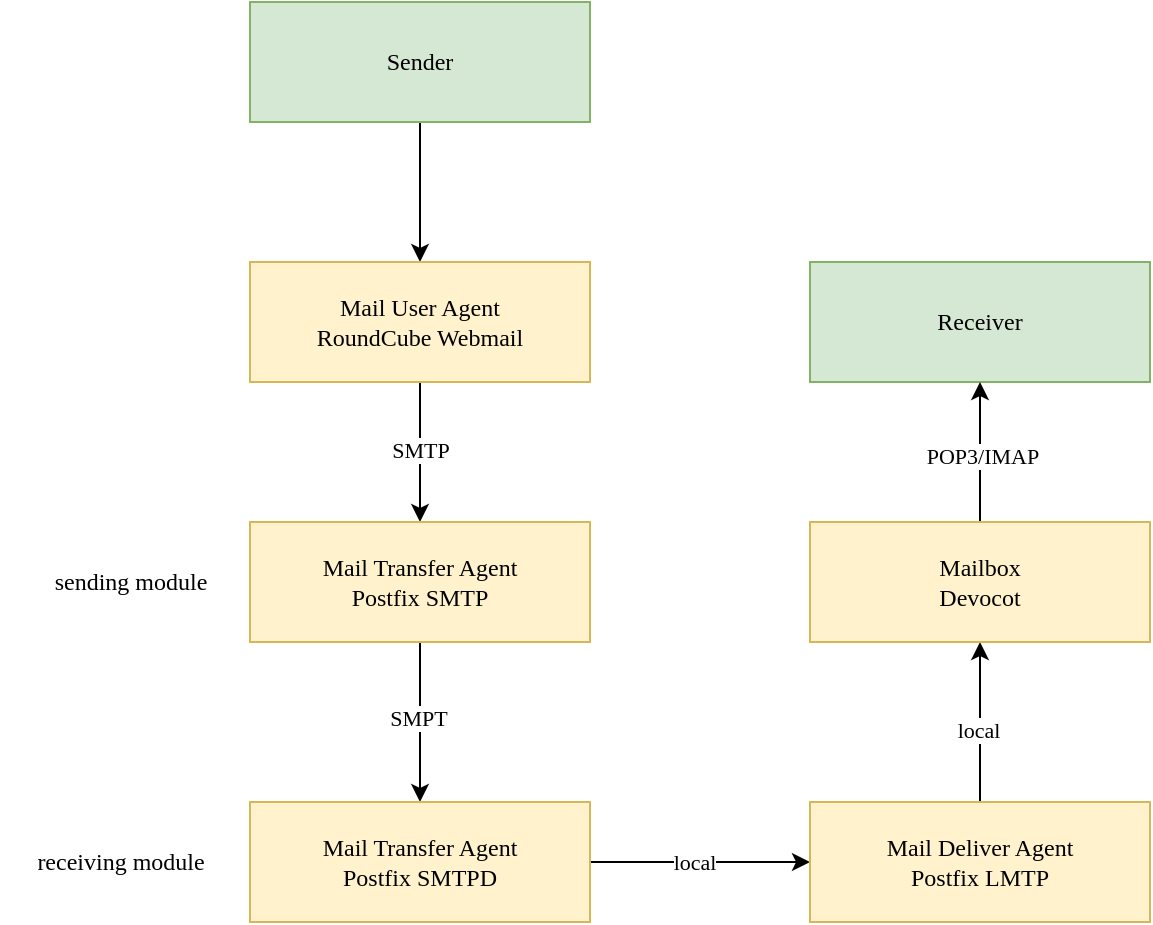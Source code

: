 <mxfile version="14.4.2" type="device"><diagram id="jJVEO3DKvDk6FdF_4QK2" name="第 1 页"><mxGraphModel dx="742" dy="540" grid="1" gridSize="10" guides="1" tooltips="1" connect="1" arrows="1" fold="1" page="1" pageScale="1" pageWidth="827" pageHeight="1169" math="0" shadow="0"><root><mxCell id="0"/><mxCell id="1" parent="0"/><mxCell id="mXYsXoYgq-VMvvL16rsp-9" style="edgeStyle=orthogonalEdgeStyle;rounded=0;orthogonalLoop=1;jettySize=auto;html=1;exitX=0.5;exitY=1;exitDx=0;exitDy=0;entryX=0.5;entryY=0;entryDx=0;entryDy=0;fontFamily=Verdana;" edge="1" parent="1" source="mXYsXoYgq-VMvvL16rsp-1" target="mXYsXoYgq-VMvvL16rsp-3"><mxGeometry relative="1" as="geometry"/></mxCell><mxCell id="mXYsXoYgq-VMvvL16rsp-1" value="Sender" style="rounded=0;whiteSpace=wrap;html=1;fontFamily=Verdana;fillColor=#d5e8d4;strokeColor=#82b366;" vertex="1" parent="1"><mxGeometry x="220" y="180" width="170" height="60" as="geometry"/></mxCell><mxCell id="mXYsXoYgq-VMvvL16rsp-2" value="Receiver" style="rounded=0;whiteSpace=wrap;html=1;fontFamily=Verdana;fillColor=#d5e8d4;strokeColor=#82b366;" vertex="1" parent="1"><mxGeometry x="500" y="310" width="170" height="60" as="geometry"/></mxCell><mxCell id="mXYsXoYgq-VMvvL16rsp-11" style="edgeStyle=orthogonalEdgeStyle;rounded=0;orthogonalLoop=1;jettySize=auto;html=1;exitX=0.5;exitY=1;exitDx=0;exitDy=0;entryX=0.5;entryY=0;entryDx=0;entryDy=0;fontFamily=Verdana;" edge="1" parent="1" source="mXYsXoYgq-VMvvL16rsp-3" target="mXYsXoYgq-VMvvL16rsp-4"><mxGeometry relative="1" as="geometry"/></mxCell><mxCell id="mXYsXoYgq-VMvvL16rsp-12" value="SMTP" style="edgeLabel;html=1;align=center;verticalAlign=middle;resizable=0;points=[];fontFamily=Verdana;" vertex="1" connectable="0" parent="mXYsXoYgq-VMvvL16rsp-11"><mxGeometry x="-0.045" relative="1" as="geometry"><mxPoint as="offset"/></mxGeometry></mxCell><mxCell id="mXYsXoYgq-VMvvL16rsp-3" value="Mail User Agent&lt;br&gt;RoundCube Webmail" style="rounded=0;whiteSpace=wrap;html=1;fontFamily=Verdana;fillColor=#fff2cc;strokeColor=#d6b656;" vertex="1" parent="1"><mxGeometry x="220" y="310" width="170" height="60" as="geometry"/></mxCell><mxCell id="mXYsXoYgq-VMvvL16rsp-13" style="edgeStyle=orthogonalEdgeStyle;rounded=0;orthogonalLoop=1;jettySize=auto;html=1;exitX=0.5;exitY=1;exitDx=0;exitDy=0;entryX=0.5;entryY=0;entryDx=0;entryDy=0;fontFamily=Verdana;" edge="1" parent="1" source="mXYsXoYgq-VMvvL16rsp-4" target="mXYsXoYgq-VMvvL16rsp-5"><mxGeometry relative="1" as="geometry"/></mxCell><mxCell id="mXYsXoYgq-VMvvL16rsp-14" value="SMPT" style="edgeLabel;html=1;align=center;verticalAlign=middle;resizable=0;points=[];fontFamily=Verdana;" vertex="1" connectable="0" parent="mXYsXoYgq-VMvvL16rsp-13"><mxGeometry x="-0.057" y="-1" relative="1" as="geometry"><mxPoint as="offset"/></mxGeometry></mxCell><mxCell id="mXYsXoYgq-VMvvL16rsp-4" value="Mail Transfer Agent&lt;br&gt;Postfix SMTP" style="rounded=0;whiteSpace=wrap;html=1;fontFamily=Verdana;fillColor=#fff2cc;strokeColor=#d6b656;" vertex="1" parent="1"><mxGeometry x="220" y="440" width="170" height="60" as="geometry"/></mxCell><mxCell id="mXYsXoYgq-VMvvL16rsp-15" style="edgeStyle=orthogonalEdgeStyle;rounded=0;orthogonalLoop=1;jettySize=auto;html=1;exitX=1;exitY=0.5;exitDx=0;exitDy=0;entryX=0;entryY=0.5;entryDx=0;entryDy=0;fontFamily=Verdana;" edge="1" parent="1" source="mXYsXoYgq-VMvvL16rsp-5" target="mXYsXoYgq-VMvvL16rsp-6"><mxGeometry relative="1" as="geometry"/></mxCell><mxCell id="mXYsXoYgq-VMvvL16rsp-16" value="local" style="edgeLabel;html=1;align=center;verticalAlign=middle;resizable=0;points=[];fontFamily=Verdana;" vertex="1" connectable="0" parent="mXYsXoYgq-VMvvL16rsp-15"><mxGeometry x="-0.065" relative="1" as="geometry"><mxPoint as="offset"/></mxGeometry></mxCell><mxCell id="mXYsXoYgq-VMvvL16rsp-5" value="Mail Transfer Agent&lt;br&gt;Postfix SMTPD" style="rounded=0;whiteSpace=wrap;html=1;fontFamily=Verdana;fillColor=#fff2cc;strokeColor=#d6b656;" vertex="1" parent="1"><mxGeometry x="220" y="580" width="170" height="60" as="geometry"/></mxCell><mxCell id="mXYsXoYgq-VMvvL16rsp-18" style="edgeStyle=orthogonalEdgeStyle;rounded=0;orthogonalLoop=1;jettySize=auto;html=1;exitX=0.5;exitY=0;exitDx=0;exitDy=0;entryX=0.5;entryY=1;entryDx=0;entryDy=0;fontFamily=Verdana;" edge="1" parent="1" source="mXYsXoYgq-VMvvL16rsp-6" target="mXYsXoYgq-VMvvL16rsp-7"><mxGeometry relative="1" as="geometry"/></mxCell><mxCell id="mXYsXoYgq-VMvvL16rsp-19" value="local" style="edgeLabel;html=1;align=center;verticalAlign=middle;resizable=0;points=[];fontFamily=Verdana;" vertex="1" connectable="0" parent="mXYsXoYgq-VMvvL16rsp-18"><mxGeometry x="-0.1" y="1" relative="1" as="geometry"><mxPoint as="offset"/></mxGeometry></mxCell><mxCell id="mXYsXoYgq-VMvvL16rsp-6" value="Mail Deliver Agent&lt;br&gt;Postfix LMTP" style="rounded=0;whiteSpace=wrap;html=1;fontFamily=Verdana;fillColor=#fff2cc;strokeColor=#d6b656;" vertex="1" parent="1"><mxGeometry x="500" y="580" width="170" height="60" as="geometry"/></mxCell><mxCell id="mXYsXoYgq-VMvvL16rsp-17" style="edgeStyle=orthogonalEdgeStyle;rounded=0;orthogonalLoop=1;jettySize=auto;html=1;exitX=0.5;exitY=0;exitDx=0;exitDy=0;entryX=0.5;entryY=1;entryDx=0;entryDy=0;fontFamily=Verdana;" edge="1" parent="1" source="mXYsXoYgq-VMvvL16rsp-7" target="mXYsXoYgq-VMvvL16rsp-2"><mxGeometry relative="1" as="geometry"/></mxCell><mxCell id="mXYsXoYgq-VMvvL16rsp-20" value="POP3/IMAP" style="edgeLabel;html=1;align=center;verticalAlign=middle;resizable=0;points=[];fontFamily=Verdana;" vertex="1" connectable="0" parent="mXYsXoYgq-VMvvL16rsp-17"><mxGeometry x="-0.037" y="-1" relative="1" as="geometry"><mxPoint as="offset"/></mxGeometry></mxCell><mxCell id="mXYsXoYgq-VMvvL16rsp-7" value="Mailbox&lt;br&gt;Devocot" style="rounded=0;whiteSpace=wrap;html=1;fontFamily=Verdana;fillColor=#fff2cc;strokeColor=#d6b656;" vertex="1" parent="1"><mxGeometry x="500" y="440" width="170" height="60" as="geometry"/></mxCell><mxCell id="mXYsXoYgq-VMvvL16rsp-21" value="sending module" style="text;html=1;align=center;verticalAlign=middle;resizable=0;points=[];autosize=1;fontFamily=Verdana;" vertex="1" parent="1"><mxGeometry x="105" y="460" width="110" height="20" as="geometry"/></mxCell><mxCell id="mXYsXoYgq-VMvvL16rsp-22" value="receiving module" style="text;html=1;align=center;verticalAlign=middle;resizable=0;points=[];autosize=1;fontFamily=Verdana;" vertex="1" parent="1"><mxGeometry x="95" y="600" width="120" height="20" as="geometry"/></mxCell></root></mxGraphModel></diagram></mxfile>